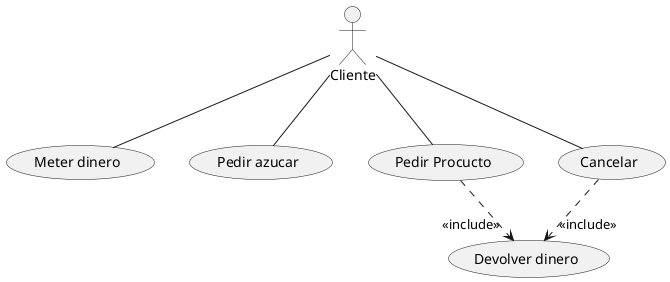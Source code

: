 @startuml
:Cliente:
usecase (Meter dinero)
usecase (Pedir azucar)
usecase (Pedir Procucto)
usecase (Cancelar)
usecase (Devolver dinero)
:Cliente: -- (Meter dinero)
:Cliente: -- (Pedir azucar)
:Cliente: -- (Pedir Procucto)
:Cliente: -- (Cancelar)
(Pedir Procucto) ..>"<<include>>" (Devolver dinero)
(Cancelar) ..>"<<include>>" (Devolver dinero)
@enduml